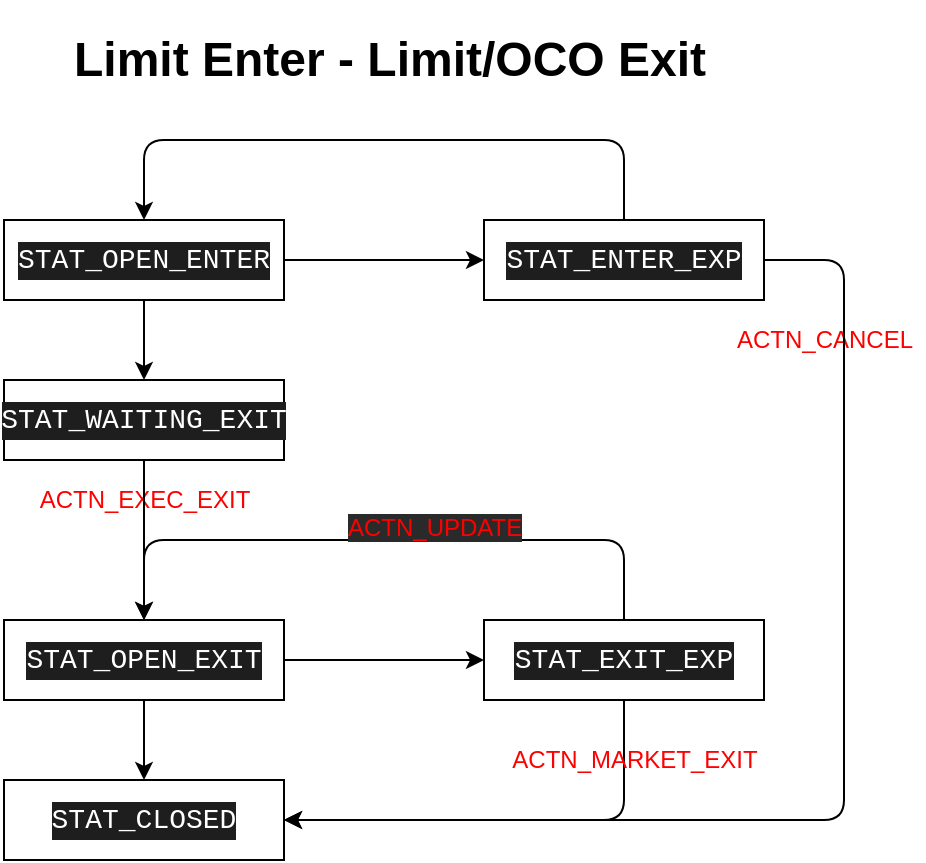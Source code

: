 <mxfile>
    <diagram id="_6dygHb49tRk1Lo_4RjE" name="Limit Enter - Limit/OCO Exit">
        <mxGraphModel dx="762" dy="708" grid="1" gridSize="10" guides="1" tooltips="1" connect="1" arrows="1" fold="1" page="1" pageScale="1" pageWidth="850" pageHeight="1100" math="0" shadow="0">
            <root>
                <mxCell id="0"/>
                <mxCell id="1" parent="0"/>
                <mxCell id="25" value="" style="edgeStyle=none;html=1;" parent="1" source="2" target="24" edge="1">
                    <mxGeometry relative="1" as="geometry"/>
                </mxCell>
                <mxCell id="2" value="&lt;div style=&quot;background-color: rgb(30 , 30 , 30) ; font-family: &amp;#34;consolas&amp;#34; , &amp;#34;courier new&amp;#34; , monospace ; font-size: 14px ; line-height: 19px&quot;&gt;&lt;font color=&quot;#ffffff&quot;&gt;STAT_OPEN_ENTER&lt;/font&gt;&lt;/div&gt;" style="rounded=0;whiteSpace=wrap;html=1;" parent="1" vertex="1">
                    <mxGeometry x="40" y="160" width="140" height="40" as="geometry"/>
                </mxCell>
                <mxCell id="22" value="" style="edgeStyle=none;html=1;exitX=0.5;exitY=1;exitDx=0;exitDy=0;" parent="1" source="2" target="20" edge="1">
                    <mxGeometry relative="1" as="geometry">
                        <mxPoint x="110" y="280" as="sourcePoint"/>
                    </mxGeometry>
                </mxCell>
                <mxCell id="6" value="&lt;h1&gt;&lt;font style=&quot;font-size: 24px&quot;&gt;Limit Enter - Limit/OCO Exit&lt;/font&gt;&lt;/h1&gt;" style="text;html=1;strokeColor=none;fillColor=none;spacing=5;spacingTop=-20;whiteSpace=wrap;overflow=hidden;rounded=0;" parent="1" vertex="1">
                    <mxGeometry x="70" y="60" width="415" height="40" as="geometry"/>
                </mxCell>
                <mxCell id="8" value="&lt;div style=&quot;background-color: rgb(30 , 30 , 30) ; font-family: &amp;#34;consolas&amp;#34; , &amp;#34;courier new&amp;#34; , monospace ; font-size: 14px ; line-height: 19px&quot;&gt;&lt;font color=&quot;#ffffff&quot;&gt;STAT_CLOSED&lt;/font&gt;&lt;/div&gt;" style="rounded=0;whiteSpace=wrap;html=1;" parent="1" vertex="1">
                    <mxGeometry x="40" y="440" width="140" height="40" as="geometry"/>
                </mxCell>
                <mxCell id="29" value="" style="edgeStyle=none;html=1;" parent="1" source="12" target="28" edge="1">
                    <mxGeometry relative="1" as="geometry"/>
                </mxCell>
                <mxCell id="31" value="" style="edgeStyle=none;html=1;" parent="1" source="12" target="8" edge="1">
                    <mxGeometry relative="1" as="geometry"/>
                </mxCell>
                <mxCell id="12" value="&lt;div style=&quot;background-color: rgb(30 , 30 , 30) ; font-family: &amp;#34;consolas&amp;#34; , &amp;#34;courier new&amp;#34; , monospace ; font-size: 14px ; line-height: 19px&quot;&gt;&lt;font color=&quot;#ffffff&quot;&gt;STAT_OPEN_EXIT&lt;/font&gt;&lt;/div&gt;" style="rounded=0;whiteSpace=wrap;html=1;" parent="1" vertex="1">
                    <mxGeometry x="40" y="360" width="140" height="40" as="geometry"/>
                </mxCell>
                <mxCell id="15" value="&lt;font color=&quot;#ff0000&quot;&gt;ACTN_CANCEL&lt;/font&gt;" style="text;html=1;align=center;verticalAlign=middle;resizable=0;points=[];autosize=1;strokeColor=none;" parent="1" vertex="1">
                    <mxGeometry x="400" y="210" width="100" height="20" as="geometry"/>
                </mxCell>
                <mxCell id="17" value="&lt;font color=&quot;#ff0000&quot;&gt;ACTN_EXEC_EXIT&lt;/font&gt;" style="text;html=1;align=center;verticalAlign=middle;resizable=0;points=[];autosize=1;strokeColor=none;" parent="1" vertex="1">
                    <mxGeometry x="50" y="290" width="120" height="20" as="geometry"/>
                </mxCell>
                <mxCell id="23" value="" style="edgeStyle=none;html=1;" parent="1" source="20" target="12" edge="1">
                    <mxGeometry relative="1" as="geometry"/>
                </mxCell>
                <mxCell id="20" value="&lt;div style=&quot;background-color: rgb(30 , 30 , 30) ; font-family: &amp;#34;consolas&amp;#34; , &amp;#34;courier new&amp;#34; , monospace ; font-size: 14px ; line-height: 19px&quot;&gt;&lt;font color=&quot;#ffffff&quot;&gt;STAT_WAITING_EXIT&lt;/font&gt;&lt;/div&gt;" style="rounded=0;whiteSpace=wrap;html=1;" parent="1" vertex="1">
                    <mxGeometry x="40" y="240" width="140" height="40" as="geometry"/>
                </mxCell>
                <mxCell id="27" style="edgeStyle=none;html=1;exitX=0.5;exitY=0;exitDx=0;exitDy=0;entryX=0.5;entryY=0;entryDx=0;entryDy=0;" parent="1" source="24" target="2" edge="1">
                    <mxGeometry relative="1" as="geometry">
                        <Array as="points">
                            <mxPoint x="350" y="120"/>
                            <mxPoint x="110" y="120"/>
                        </Array>
                    </mxGeometry>
                </mxCell>
                <mxCell id="33" style="edgeStyle=none;html=1;exitX=1;exitY=0.5;exitDx=0;exitDy=0;entryX=1;entryY=0.5;entryDx=0;entryDy=0;" parent="1" source="24" target="8" edge="1">
                    <mxGeometry relative="1" as="geometry">
                        <Array as="points">
                            <mxPoint x="460" y="180"/>
                            <mxPoint x="460" y="460"/>
                        </Array>
                    </mxGeometry>
                </mxCell>
                <mxCell id="24" value="&lt;div style=&quot;background-color: rgb(30 , 30 , 30) ; font-family: &amp;#34;consolas&amp;#34; , &amp;#34;courier new&amp;#34; , monospace ; font-size: 14px ; line-height: 19px&quot;&gt;&lt;font color=&quot;#ffffff&quot;&gt;STAT_ENTER_EXP&lt;/font&gt;&lt;/div&gt;" style="rounded=0;whiteSpace=wrap;html=1;" parent="1" vertex="1">
                    <mxGeometry x="280" y="160" width="140" height="40" as="geometry"/>
                </mxCell>
                <mxCell id="36" style="edgeStyle=none;html=1;exitX=0.5;exitY=0;exitDx=0;exitDy=0;entryX=0.5;entryY=0;entryDx=0;entryDy=0;" parent="1" source="28" target="12" edge="1">
                    <mxGeometry relative="1" as="geometry">
                        <Array as="points">
                            <mxPoint x="350" y="320"/>
                            <mxPoint x="110" y="320"/>
                        </Array>
                    </mxGeometry>
                </mxCell>
                <mxCell id="39" style="edgeStyle=none;html=1;exitX=0.5;exitY=1;exitDx=0;exitDy=0;entryX=1;entryY=0.5;entryDx=0;entryDy=0;" parent="1" source="28" target="8" edge="1">
                    <mxGeometry relative="1" as="geometry">
                        <Array as="points">
                            <mxPoint x="350" y="460"/>
                        </Array>
                    </mxGeometry>
                </mxCell>
                <mxCell id="28" value="&lt;div style=&quot;background-color: rgb(30 , 30 , 30) ; font-family: &amp;#34;consolas&amp;#34; , &amp;#34;courier new&amp;#34; , monospace ; font-size: 14px ; line-height: 19px&quot;&gt;&lt;font color=&quot;#ffffff&quot;&gt;STAT_EXIT_EXP&lt;/font&gt;&lt;/div&gt;" style="rounded=0;whiteSpace=wrap;html=1;" parent="1" vertex="1">
                    <mxGeometry x="280" y="360" width="140" height="40" as="geometry"/>
                </mxCell>
                <mxCell id="37" value="&lt;span style=&quot;color: rgb(255 , 0 , 0) ; font-family: &amp;#34;helvetica&amp;#34; ; font-size: 12px ; font-style: normal ; font-weight: 400 ; letter-spacing: normal ; text-align: center ; text-indent: 0px ; text-transform: none ; word-spacing: 0px ; background-color: rgb(42 , 42 , 42) ; display: inline ; float: none&quot;&gt;ACTN_UPDATE&lt;/span&gt;" style="text;whiteSpace=wrap;html=1;" parent="1" vertex="1">
                    <mxGeometry x="210" y="300" width="90" height="30" as="geometry"/>
                </mxCell>
                <mxCell id="40" value="&lt;font color=&quot;#ff0000&quot;&gt;ACTN_MARKET_EXIT&lt;/font&gt;" style="text;html=1;align=center;verticalAlign=middle;resizable=0;points=[];autosize=1;strokeColor=none;" parent="1" vertex="1">
                    <mxGeometry x="285" y="420" width="140" height="20" as="geometry"/>
                </mxCell>
            </root>
        </mxGraphModel>
    </diagram>
    <diagram id="TbHgJkK4UETaMrzEA1f_" name="Market Enter- Market Exit">
        <mxGraphModel dx="762" dy="708" grid="1" gridSize="10" guides="1" tooltips="1" connect="1" arrows="1" fold="1" page="1" pageScale="1" pageWidth="850" pageHeight="1100" math="0" shadow="0">
            <root>
                <mxCell id="Su_iVlUzKlinGZUNxAUS-0"/>
                <mxCell id="Su_iVlUzKlinGZUNxAUS-1" parent="Su_iVlUzKlinGZUNxAUS-0"/>
                <mxCell id="mOujTclfZjYIcOJSj2BN-3" value="&lt;h1&gt;&lt;font style=&quot;font-size: 24px&quot;&gt;Market Enter -&amp;nbsp;&lt;/font&gt;Market Exit&lt;/h1&gt;" style="text;html=1;strokeColor=none;fillColor=none;spacing=5;spacingTop=-20;whiteSpace=wrap;overflow=hidden;rounded=0;" parent="Su_iVlUzKlinGZUNxAUS-1" vertex="1">
                    <mxGeometry x="20" y="110" width="310" height="40" as="geometry"/>
                </mxCell>
                <mxCell id="qSWVixFRzqJSQhdNS9kY-2" style="edgeStyle=none;html=1;exitX=0.5;exitY=1;exitDx=0;exitDy=0;" edge="1" parent="Su_iVlUzKlinGZUNxAUS-1" source="g95zfpqeZ1OyaN5VSpJ9-1" target="0AphPaLEe7n6hNp8zM8o-0">
                    <mxGeometry relative="1" as="geometry"/>
                </mxCell>
                <mxCell id="g95zfpqeZ1OyaN5VSpJ9-1" value="&lt;div style=&quot;background-color: rgb(30 , 30 , 30) ; font-family: &amp;#34;consolas&amp;#34; , &amp;#34;courier new&amp;#34; , monospace ; font-size: 14px ; line-height: 19px&quot;&gt;&lt;font color=&quot;#ffffff&quot;&gt;STAT_OPEN_ENTER&lt;/font&gt;&lt;/div&gt;" style="rounded=0;whiteSpace=wrap;html=1;" parent="Su_iVlUzKlinGZUNxAUS-1" vertex="1">
                    <mxGeometry x="40" y="210" width="140" height="40" as="geometry"/>
                </mxCell>
                <mxCell id="g95zfpqeZ1OyaN5VSpJ9-3" value="&lt;div style=&quot;background-color: rgb(30 , 30 , 30) ; font-family: &amp;#34;consolas&amp;#34; , &amp;#34;courier new&amp;#34; , monospace ; font-size: 14px ; line-height: 19px&quot;&gt;&lt;font color=&quot;#ffffff&quot;&gt;STAT_CLOSED&lt;/font&gt;&lt;/div&gt;" style="rounded=0;whiteSpace=wrap;html=1;" parent="Su_iVlUzKlinGZUNxAUS-1" vertex="1">
                    <mxGeometry x="40" y="440" width="140" height="40" as="geometry"/>
                </mxCell>
                <mxCell id="qSWVixFRzqJSQhdNS9kY-1" style="edgeStyle=none;html=1;exitX=0.5;exitY=1;exitDx=0;exitDy=0;entryX=0.5;entryY=0;entryDx=0;entryDy=0;" edge="1" parent="Su_iVlUzKlinGZUNxAUS-1" source="0AphPaLEe7n6hNp8zM8o-0" target="g95zfpqeZ1OyaN5VSpJ9-3">
                    <mxGeometry relative="1" as="geometry"/>
                </mxCell>
                <mxCell id="0AphPaLEe7n6hNp8zM8o-0" value="&lt;div style=&quot;background-color: rgb(30 , 30 , 30) ; font-family: &amp;#34;consolas&amp;#34; , &amp;#34;courier new&amp;#34; , monospace ; font-size: 14px ; line-height: 19px&quot;&gt;&lt;font color=&quot;#ffffff&quot;&gt;STAT_WAITING_EXIT&lt;/font&gt;&lt;/div&gt;" style="rounded=0;whiteSpace=wrap;html=1;" parent="Su_iVlUzKlinGZUNxAUS-1" vertex="1">
                    <mxGeometry x="40" y="310" width="140" height="40" as="geometry"/>
                </mxCell>
                <mxCell id="0AphPaLEe7n6hNp8zM8o-1" value="&lt;div style=&quot;color: rgb(212 , 212 , 212) ; background-color: rgb(30 , 30 , 30) ; font-family: &amp;#34;consolas&amp;#34; , &amp;#34;courier new&amp;#34; , monospace ; font-size: 14px ; line-height: 19px&quot;&gt;&lt;span style=&quot;color: #dcdcaa&quot;&gt;StrategyBase -&amp;gt; handle_lto_logic -&amp;gt; on_market_exit&lt;/span&gt;&lt;/div&gt;" style="text;html=1;align=center;verticalAlign=middle;resizable=0;points=[];autosize=1;strokeColor=none;" parent="Su_iVlUzKlinGZUNxAUS-1" vertex="1">
                    <mxGeometry x="120" y="370" width="400" height="20" as="geometry"/>
                </mxCell>
                <mxCell id="vQueQZOrqpfRrcSv9bxW-0" value="&lt;span style=&quot;color: rgb(220 , 220 , 170) ; font-family: &amp;#34;consolas&amp;#34; , &amp;#34;courier new&amp;#34; , monospace ; font-size: 14px ; background-color: rgb(30 , 30 , 30)&quot;&gt;BinanceWrapper -&amp;gt;&amp;nbsp;&lt;/span&gt;&lt;span style=&quot;color: rgb(220 , 220 , 170) ; background-color: rgb(30 , 30 , 30) ; font-family: &amp;#34;consolas&amp;#34; , &amp;#34;courier new&amp;#34; , monospace ; font-size: 14px&quot;&gt;execute_decision -&amp;gt; _&lt;/span&gt;&lt;span style=&quot;color: rgb(220 , 220 , 170) ; background-color: rgb(30 , 30 , 30) ; font-family: &amp;#34;consolas&amp;#34; , &amp;#34;courier new&amp;#34; , monospace ; font-size: 14px&quot;&gt;execute_nto&lt;/span&gt;&lt;span style=&quot;background-color: rgb(30 , 30 , 30) ; color: rgb(220 , 220 , 170) ; font-family: &amp;#34;consolas&amp;#34; , &amp;#34;courier new&amp;#34; , monospace ; font-size: 14px&quot;&gt;&amp;nbsp;-&amp;gt; &lt;/span&gt;&lt;span style=&quot;background-color: rgb(30 , 30 , 30) ; font-family: &amp;#34;consolas&amp;#34; , &amp;#34;courier new&amp;#34; , monospace ; font-size: 14px&quot;&gt;&lt;font color=&quot;#33ff33&quot;&gt;_execute_market_buy&lt;/font&gt;&lt;/span&gt;" style="text;html=1;align=center;verticalAlign=middle;resizable=0;points=[];autosize=1;strokeColor=none;" parent="Su_iVlUzKlinGZUNxAUS-1" vertex="1">
                    <mxGeometry x="120" y="270" width="580" height="20" as="geometry"/>
                </mxCell>
                <mxCell id="Z8C7iA1G3xiRQS-vBiwv-0" value="&lt;font color=&quot;#ff0000&quot;&gt;ACTN_MARKET_EXIT&lt;/font&gt;" style="text;html=1;align=center;verticalAlign=middle;resizable=0;points=[];autosize=1;strokeColor=none;" parent="Su_iVlUzKlinGZUNxAUS-1" vertex="1">
                    <mxGeometry x="520" y="370" width="140" height="20" as="geometry"/>
                </mxCell>
                <mxCell id="Z8C7iA1G3xiRQS-vBiwv-1" value="&lt;span style=&quot;color: rgb(220 , 220 , 170) ; font-family: &amp;#34;consolas&amp;#34; , &amp;#34;courier new&amp;#34; , monospace ; font-size: 14px ; background-color: rgb(30 , 30 , 30)&quot;&gt;BinanceWrapper -&amp;gt;&amp;nbsp;&lt;/span&gt;&lt;span style=&quot;color: rgb(220 , 220 , 170) ; background-color: rgb(30 , 30 , 30) ; font-family: &amp;#34;consolas&amp;#34; , &amp;#34;courier new&amp;#34; , monospace ; font-size: 14px&quot;&gt;execute_decision -&amp;gt; _&lt;/span&gt;&lt;span style=&quot;color: rgb(220 , 220 , 170) ; background-color: rgb(30 , 30 , 30) ; font-family: &amp;#34;consolas&amp;#34; , &amp;#34;courier new&amp;#34; , monospace ; font-size: 14px&quot;&gt;execute_lto&lt;/span&gt;&lt;span style=&quot;background-color: rgb(30 , 30 , 30) ; color: rgb(220 , 220 , 170) ; font-family: &amp;#34;consolas&amp;#34; , &amp;#34;courier new&amp;#34; , monospace ; font-size: 14px&quot;&gt;&amp;nbsp;-&amp;gt;&amp;nbsp;&lt;/span&gt;&lt;span style=&quot;color: rgb(51 , 255 , 51) ; font-family: &amp;#34;consolas&amp;#34; , &amp;#34;courier new&amp;#34; , monospace ; font-size: 14px ; background-color: rgb(30 , 30 , 30)&quot;&gt;_execute_market_sell&lt;/span&gt;" style="text;html=1;align=center;verticalAlign=middle;resizable=0;points=[];autosize=1;strokeColor=none;" parent="Su_iVlUzKlinGZUNxAUS-1" vertex="1">
                    <mxGeometry x="120" y="400" width="580" height="20" as="geometry"/>
                </mxCell>
                <mxCell id="Z8C7iA1G3xiRQS-vBiwv-4" value="&lt;div style=&quot;color: rgb(212 , 212 , 212) ; background-color: rgb(30 , 30 , 30) ; font-family: &amp;#34;consolas&amp;#34; , &amp;#34;courier new&amp;#34; , monospace ; font-weight: normal ; font-size: 14px ; line-height: 19px&quot;&gt;&lt;br&gt;&lt;/div&gt;" style="text;whiteSpace=wrap;html=1;" parent="Su_iVlUzKlinGZUNxAUS-1" vertex="1">
                    <mxGeometry x="90" y="570" width="130" height="30" as="geometry"/>
                </mxCell>
                <mxCell id="Z8C7iA1G3xiRQS-vBiwv-5" value="Note: Normally STAT_WAITING_EXIT, should be directed tto ACTN_EXEC_EXIT just like &lt;br&gt;other types. Then _execute_market_sell should be called from here" style="text;html=1;align=center;verticalAlign=middle;resizable=0;points=[];autosize=1;strokeColor=none;" parent="Su_iVlUzKlinGZUNxAUS-1" vertex="1">
                    <mxGeometry x="75" y="505" width="490" height="30" as="geometry"/>
                </mxCell>
                <mxCell id="qSWVixFRzqJSQhdNS9kY-3" value="If there will be a market sell, then ACTN_MARKET_ENTER should be added" style="text;html=1;align=center;verticalAlign=middle;resizable=0;points=[];autosize=1;strokeColor=none;" vertex="1" parent="Su_iVlUzKlinGZUNxAUS-1">
                    <mxGeometry x="190" y="330" width="420" height="20" as="geometry"/>
                </mxCell>
            </root>
        </mxGraphModel>
    </diagram>
</mxfile>